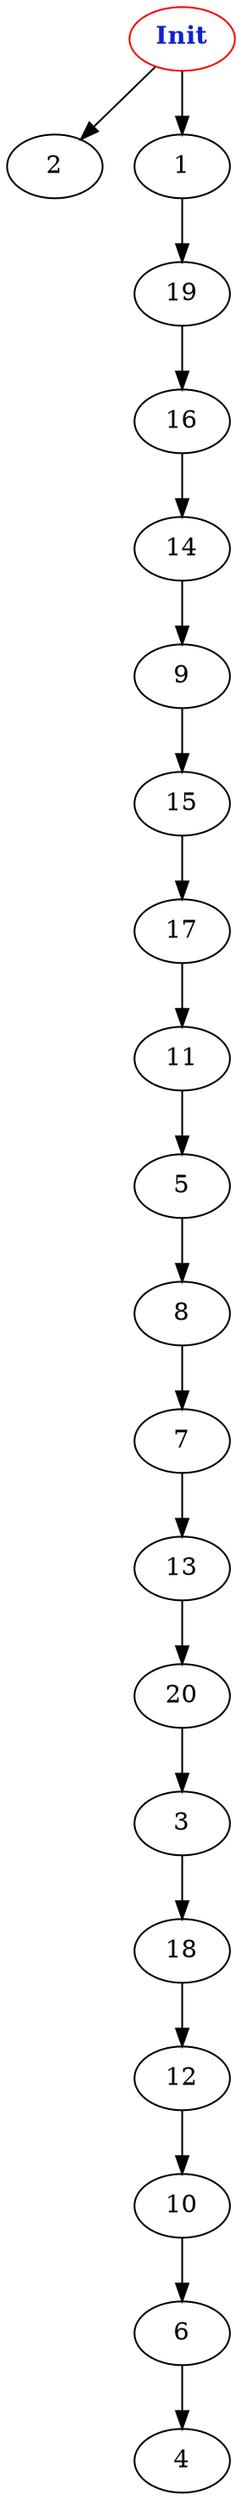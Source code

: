 digraph "Net Graph with 21 nodes" {
edge ["class"="link-class"]
"0" ["color"="red","label"=<<b>Init</b>>,"fontcolor"="#1020d0"]
"0" -> "2" ["weight"="1.0"]
"0" -> "1" ["weight"="2.0"]
"1" -> "19" ["weight"="1.0"]
"5" -> "8" ["weight"="4.0"]
"8" -> "7" ["weight"="8.0"]
"10" -> "6" ["weight"="1.0"]
"6" -> "4" ["weight"="1.0"]
"14" -> "9" ["weight"="1.0"]
"9" -> "15" ["weight"="3.0"]
"15" -> "17" ["weight"="5.0"]
"20" -> "3" ["weight"="1.0"]
"3" -> "18" ["weight"="4.0"]
"18" -> "12" ["weight"="3.0"]
"19" -> "16" ["weight"="9.0"]
"13" -> "20" ["weight"="1.0"]
"17" -> "11" ["weight"="2.0"]
"11" -> "5" ["weight"="2.0"]
"12" -> "10" ["weight"="4.0"]
"7" -> "13" ["weight"="9.0"]
"16" -> "14" ["weight"="2.0"]
}